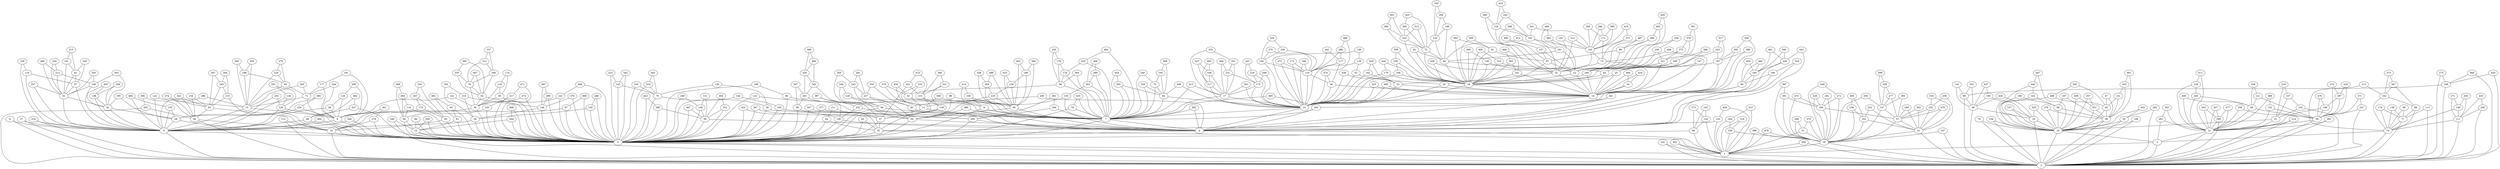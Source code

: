 graph {
	0 [label=0]
	1 [label=1]
	2 [label=2]
	3 [label=3]
	4 [label=4]
	5 [label=5]
	6 [label=6]
	7 [label=7]
	8 [label=8]
	9 [label=9]
	10 [label=10]
	11 [label=11]
	12 [label=12]
	13 [label=13]
	14 [label=14]
	15 [label=15]
	16 [label=16]
	17 [label=17]
	18 [label=18]
	19 [label=19]
	20 [label=20]
	21 [label=21]
	22 [label=22]
	23 [label=23]
	24 [label=24]
	25 [label=25]
	26 [label=26]
	27 [label=27]
	28 [label=28]
	29 [label=29]
	30 [label=30]
	31 [label=31]
	32 [label=32]
	33 [label=33]
	34 [label=34]
	35 [label=35]
	36 [label=36]
	37 [label=37]
	38 [label=38]
	39 [label=39]
	40 [label=40]
	41 [label=41]
	42 [label=42]
	43 [label=43]
	44 [label=44]
	45 [label=45]
	46 [label=46]
	47 [label=47]
	48 [label=48]
	49 [label=49]
	50 [label=50]
	51 [label=51]
	52 [label=52]
	53 [label=53]
	54 [label=54]
	55 [label=55]
	56 [label=56]
	57 [label=57]
	58 [label=58]
	59 [label=59]
	60 [label=60]
	61 [label=61]
	62 [label=62]
	63 [label=63]
	64 [label=64]
	65 [label=65]
	66 [label=66]
	67 [label=67]
	68 [label=68]
	69 [label=69]
	70 [label=70]
	71 [label=71]
	72 [label=72]
	73 [label=73]
	74 [label=74]
	75 [label=75]
	76 [label=76]
	77 [label=77]
	78 [label=78]
	79 [label=79]
	80 [label=80]
	81 [label=81]
	82 [label=82]
	83 [label=83]
	84 [label=84]
	85 [label=85]
	86 [label=86]
	87 [label=87]
	88 [label=88]
	89 [label=89]
	90 [label=90]
	91 [label=91]
	92 [label=92]
	93 [label=93]
	94 [label=94]
	95 [label=95]
	96 [label=96]
	97 [label=97]
	98 [label=98]
	99 [label=99]
	100 [label=100]
	101 [label=101]
	102 [label=102]
	103 [label=103]
	104 [label=104]
	105 [label=105]
	106 [label=106]
	107 [label=107]
	108 [label=108]
	109 [label=109]
	110 [label=110]
	111 [label=111]
	112 [label=112]
	113 [label=113]
	114 [label=114]
	115 [label=115]
	116 [label=116]
	117 [label=117]
	118 [label=118]
	119 [label=119]
	120 [label=120]
	121 [label=121]
	122 [label=122]
	123 [label=123]
	124 [label=124]
	125 [label=125]
	126 [label=126]
	127 [label=127]
	128 [label=128]
	129 [label=129]
	130 [label=130]
	131 [label=131]
	132 [label=132]
	133 [label=133]
	134 [label=134]
	135 [label=135]
	136 [label=136]
	137 [label=137]
	138 [label=138]
	139 [label=139]
	140 [label=140]
	141 [label=141]
	142 [label=142]
	143 [label=143]
	144 [label=144]
	145 [label=145]
	146 [label=146]
	147 [label=147]
	148 [label=148]
	149 [label=149]
	150 [label=150]
	151 [label=151]
	152 [label=152]
	153 [label=153]
	154 [label=154]
	155 [label=155]
	156 [label=156]
	157 [label=157]
	158 [label=158]
	159 [label=159]
	160 [label=160]
	161 [label=161]
	162 [label=162]
	163 [label=163]
	164 [label=164]
	165 [label=165]
	166 [label=166]
	167 [label=167]
	168 [label=168]
	169 [label=169]
	170 [label=170]
	171 [label=171]
	172 [label=172]
	173 [label=173]
	174 [label=174]
	175 [label=175]
	176 [label=176]
	177 [label=177]
	178 [label=178]
	179 [label=179]
	180 [label=180]
	181 [label=181]
	182 [label=182]
	183 [label=183]
	184 [label=184]
	185 [label=185]
	186 [label=186]
	187 [label=187]
	188 [label=188]
	189 [label=189]
	190 [label=190]
	191 [label=191]
	192 [label=192]
	193 [label=193]
	194 [label=194]
	195 [label=195]
	196 [label=196]
	197 [label=197]
	198 [label=198]
	199 [label=199]
	200 [label=200]
	201 [label=201]
	202 [label=202]
	203 [label=203]
	204 [label=204]
	205 [label=205]
	206 [label=206]
	207 [label=207]
	208 [label=208]
	209 [label=209]
	210 [label=210]
	211 [label=211]
	212 [label=212]
	213 [label=213]
	214 [label=214]
	215 [label=215]
	216 [label=216]
	217 [label=217]
	218 [label=218]
	219 [label=219]
	220 [label=220]
	221 [label=221]
	222 [label=222]
	223 [label=223]
	224 [label=224]
	225 [label=225]
	226 [label=226]
	227 [label=227]
	228 [label=228]
	229 [label=229]
	230 [label=230]
	231 [label=231]
	232 [label=232]
	233 [label=233]
	234 [label=234]
	235 [label=235]
	236 [label=236]
	237 [label=237]
	238 [label=238]
	239 [label=239]
	240 [label=240]
	241 [label=241]
	242 [label=242]
	243 [label=243]
	244 [label=244]
	245 [label=245]
	246 [label=246]
	247 [label=247]
	248 [label=248]
	249 [label=249]
	250 [label=250]
	251 [label=251]
	252 [label=252]
	253 [label=253]
	254 [label=254]
	255 [label=255]
	256 [label=256]
	257 [label=257]
	258 [label=258]
	259 [label=259]
	260 [label=260]
	261 [label=261]
	262 [label=262]
	263 [label=263]
	264 [label=264]
	265 [label=265]
	266 [label=266]
	267 [label=267]
	268 [label=268]
	269 [label=269]
	270 [label=270]
	271 [label=271]
	272 [label=272]
	273 [label=273]
	274 [label=274]
	275 [label=275]
	276 [label=276]
	277 [label=277]
	278 [label=278]
	279 [label=279]
	280 [label=280]
	281 [label=281]
	282 [label=282]
	283 [label=283]
	284 [label=284]
	285 [label=285]
	286 [label=286]
	287 [label=287]
	288 [label=288]
	289 [label=289]
	290 [label=290]
	291 [label=291]
	292 [label=292]
	293 [label=293]
	294 [label=294]
	295 [label=295]
	296 [label=296]
	297 [label=297]
	298 [label=298]
	299 [label=299]
	300 [label=300]
	301 [label=301]
	302 [label=302]
	303 [label=303]
	304 [label=304]
	305 [label=305]
	306 [label=306]
	307 [label=307]
	308 [label=308]
	309 [label=309]
	310 [label=310]
	311 [label=311]
	312 [label=312]
	313 [label=313]
	314 [label=314]
	315 [label=315]
	316 [label=316]
	317 [label=317]
	318 [label=318]
	319 [label=319]
	320 [label=320]
	321 [label=321]
	322 [label=322]
	323 [label=323]
	324 [label=324]
	325 [label=325]
	326 [label=326]
	327 [label=327]
	328 [label=328]
	329 [label=329]
	330 [label=330]
	331 [label=331]
	332 [label=332]
	333 [label=333]
	334 [label=334]
	335 [label=335]
	336 [label=336]
	337 [label=337]
	338 [label=338]
	339 [label=339]
	340 [label=340]
	341 [label=341]
	342 [label=342]
	343 [label=343]
	344 [label=344]
	345 [label=345]
	346 [label=346]
	347 [label=347]
	348 [label=348]
	349 [label=349]
	350 [label=350]
	351 [label=351]
	352 [label=352]
	353 [label=353]
	354 [label=354]
	355 [label=355]
	356 [label=356]
	357 [label=357]
	358 [label=358]
	359 [label=359]
	360 [label=360]
	361 [label=361]
	362 [label=362]
	363 [label=363]
	364 [label=364]
	365 [label=365]
	366 [label=366]
	367 [label=367]
	368 [label=368]
	369 [label=369]
	370 [label=370]
	371 [label=371]
	372 [label=372]
	373 [label=373]
	374 [label=374]
	375 [label=375]
	376 [label=376]
	377 [label=377]
	378 [label=378]
	379 [label=379]
	380 [label=380]
	381 [label=381]
	382 [label=382]
	383 [label=383]
	384 [label=384]
	385 [label=385]
	386 [label=386]
	387 [label=387]
	388 [label=388]
	389 [label=389]
	390 [label=390]
	391 [label=391]
	392 [label=392]
	393 [label=393]
	394 [label=394]
	395 [label=395]
	396 [label=396]
	397 [label=397]
	398 [label=398]
	399 [label=399]
	400 [label=400]
	401 [label=401]
	402 [label=402]
	403 [label=403]
	404 [label=404]
	405 [label=405]
	406 [label=406]
	407 [label=407]
	408 [label=408]
	409 [label=409]
	410 [label=410]
	411 [label=411]
	412 [label=412]
	413 [label=413]
	414 [label=414]
	415 [label=415]
	416 [label=416]
	417 [label=417]
	418 [label=418]
	419 [label=419]
	420 [label=420]
	421 [label=421]
	422 [label=422]
	423 [label=423]
	424 [label=424]
	425 [label=425]
	426 [label=426]
	427 [label=427]
	428 [label=428]
	429 [label=429]
	430 [label=430]
	431 [label=431]
	432 [label=432]
	433 [label=433]
	434 [label=434]
	435 [label=435]
	436 [label=436]
	437 [label=437]
	438 [label=438]
	439 [label=439]
	440 [label=440]
	441 [label=441]
	442 [label=442]
	443 [label=443]
	444 [label=444]
	445 [label=445]
	446 [label=446]
	447 [label=447]
	448 [label=448]
	449 [label=449]
	450 [label=450]
	451 [label=451]
	452 [label=452]
	453 [label=453]
	454 [label=454]
	455 [label=455]
	456 [label=456]
	457 [label=457]
	458 [label=458]
	459 [label=459]
	460 [label=460]
	461 [label=461]
	462 [label=462]
	463 [label=463]
	464 [label=464]
	465 [label=465]
	466 [label=466]
	467 [label=467]
	468 [label=468]
	469 [label=469]
	470 [label=470]
	471 [label=471]
	472 [label=472]
	473 [label=473]
	474 [label=474]
	475 [label=475]
	476 [label=476]
	477 [label=477]
	478 [label=478]
	479 [label=479]
	480 [label=480]
	481 [label=481]
	482 [label=482]
	483 [label=483]
	484 [label=484]
	485 [label=485]
	486 [label=486]
	487 [label=487]
	488 [label=488]
	489 [label=489]
	490 [label=490]
	491 [label=491]
	492 [label=492]
	493 [label=493]
	494 [label=494]
	495 [label=495]
	496 [label=496]
	497 [label=497]
	498 [label=498]
	499 [label=499]
	0 -- 1
	1 -- 2
	2 -- 0
	3 -- 1
	3 -- 2
	4 -- 0
	4 -- 1
	5 -- 2
	5 -- 0
	6 -- 5
	6 -- 0
	7 -- 4
	7 -- 0
	8 -- 7
	8 -- 0
	9 -- 5
	9 -- 2
	10 -- 3
	10 -- 2
	11 -- 7
	11 -- 0
	12 -- 2
	12 -- 0
	13 -- 7
	13 -- 4
	14 -- 13
	14 -- 4
	15 -- 6
	15 -- 5
	16 -- 10
	16 -- 2
	17 -- 13
	17 -- 7
	18 -- 14
	18 -- 13
	19 -- 1
	19 -- 2
	20 -- 14
	20 -- 13
	21 -- 3
	21 -- 2
	22 -- 18
	22 -- 14
	23 -- 14
	23 -- 13
	24 -- 4
	24 -- 0
	25 -- 18
	25 -- 14
	26 -- 6
	26 -- 5
	27 -- 5
	27 -- 2
	28 -- 5
	28 -- 0
	29 -- 5
	29 -- 0
	30 -- 7
	30 -- 0
	31 -- 19
	31 -- 1
	32 -- 20
	32 -- 14
	33 -- 2
	33 -- 0
	34 -- 14
	34 -- 13
	35 -- 0
	35 -- 1
	36 -- 6
	36 -- 0
	37 -- 35
	37 -- 0
	38 -- 10
	38 -- 2
	39 -- 4
	39 -- 0
	40 -- 38
	40 -- 10
	41 -- 19
	41 -- 2
	42 -- 28
	42 -- 5
	43 -- 11
	43 -- 7
	44 -- 35
	44 -- 0
	45 -- 35
	45 -- 0
	46 -- 14
	46 -- 13
	47 -- 40
	47 -- 38
	48 -- 5
	48 -- 0
	49 -- 16
	49 -- 2
	50 -- 21
	50 -- 2
	51 -- 10
	51 -- 2
	52 -- 42
	52 -- 5
	53 -- 20
	53 -- 13
	54 -- 36
	54 -- 0
	55 -- 10
	55 -- 2
	56 -- 33
	56 -- 2
	57 -- 41
	57 -- 19
	58 -- 37
	58 -- 0
	59 -- 38
	59 -- 10
	60 -- 24
	60 -- 4
	61 -- 12
	61 -- 0
	62 -- 13
	62 -- 7
	63 -- 24
	63 -- 4
	64 -- 22
	64 -- 18
	65 -- 56
	65 -- 33
	66 -- 12
	66 -- 0
	67 -- 52
	67 -- 5
	68 -- 8
	68 -- 0
	69 -- 49
	69 -- 2
	70 -- 10
	70 -- 2
	71 -- 15
	71 -- 6
	72 -- 64
	72 -- 18
	73 -- 32
	73 -- 14
	74 -- 3
	74 -- 2
	75 -- 62
	75 -- 7
	76 -- 30
	76 -- 0
	77 -- 74
	77 -- 2
	78 -- 54
	78 -- 36
	79 -- 7
	79 -- 0
	80 -- 50
	80 -- 21
	81 -- 67
	81 -- 52
	82 -- 18
	82 -- 14
	83 -- 36
	83 -- 0
	84 -- 7
	84 -- 0
	85 -- 33
	85 -- 0
	86 -- 60
	86 -- 24
	87 -- 22
	87 -- 18
	88 -- 77
	88 -- 74
	89 -- 87
	89 -- 22
	90 -- 0
	90 -- 1
	91 -- 87
	91 -- 18
	92 -- 64
	92 -- 18
	93 -- 61
	93 -- 0
	94 -- 12
	94 -- 0
	95 -- 71
	95 -- 15
	96 -- 77
	96 -- 74
	97 -- 6
	97 -- 0
	98 -- 43
	98 -- 7
	99 -- 14
	99 -- 4
	100 -- 8
	100 -- 7
	101 -- 81
	101 -- 52
	102 -- 51
	102 -- 2
	103 -- 73
	103 -- 32
	104 -- 10
	104 -- 2
	105 -- 7
	105 -- 0
	106 -- 39
	106 -- 0
	107 -- 102
	107 -- 51
	108 -- 10
	108 -- 2
	109 -- 19
	109 -- 1
	110 -- 46
	110 -- 13
	111 -- 74
	111 -- 2
	112 -- 33
	112 -- 2
	113 -- 65
	113 -- 33
	114 -- 84
	114 -- 0
	115 -- 77
	115 -- 2
	116 -- 94
	116 -- 0
	117 -- 110
	117 -- 46
	118 -- 83
	118 -- 36
	119 -- 67
	119 -- 5
	120 -- 6
	120 -- 5
	121 -- 80
	121 -- 50
	122 -- 36
	122 -- 0
	123 -- 15
	123 -- 5
	124 -- 84
	124 -- 7
	125 -- 60
	125 -- 24
	126 -- 26
	126 -- 6
	127 -- 57
	127 -- 19
	128 -- 120
	128 -- 5
	129 -- 53
	129 -- 13
	130 -- 76
	130 -- 30
	131 -- 106
	131 -- 39
	132 -- 36
	132 -- 6
	133 -- 72
	133 -- 64
	134 -- 90
	134 -- 1
	135 -- 28
	135 -- 5
	136 -- 42
	136 -- 5
	137 -- 87
	137 -- 22
	138 -- 77
	138 -- 74
	139 -- 37
	139 -- 35
	140 -- 82
	140 -- 18
	141 -- 1
	141 -- 2
	142 -- 69
	142 -- 49
	143 -- 76
	143 -- 0
	144 -- 105
	144 -- 0
	145 -- 103
	145 -- 32
	146 -- 111
	146 -- 74
	147 -- 25
	147 -- 14
	148 -- 129
	148 -- 13
	149 -- 29
	149 -- 0
	150 -- 29
	150 -- 0
	151 -- 40
	151 -- 38
	152 -- 50
	152 -- 21
	153 -- 35
	153 -- 1
	154 -- 65
	154 -- 56
	155 -- 11
	155 -- 7
	156 -- 110
	156 -- 13
	157 -- 16
	157 -- 10
	158 -- 4
	158 -- 0
	159 -- 125
	159 -- 60
	160 -- 99
	160 -- 4
	161 -- 64
	161 -- 22
	162 -- 88
	162 -- 74
	163 -- 134
	163 -- 90
	164 -- 109
	164 -- 1
	165 -- 75
	165 -- 62
	166 -- 57
	166 -- 19
	167 -- 59
	167 -- 38
	168 -- 106
	168 -- 0
	169 -- 57
	169 -- 41
	170 -- 18
	170 -- 13
	171 -- 103
	171 -- 73
	172 -- 110
	172 -- 13
	173 -- 85
	173 -- 33
	174 -- 118
	174 -- 83
	175 -- 17
	175 -- 13
	176 -- 98
	176 -- 7
	177 -- 71
	177 -- 6
	178 -- 176
	178 -- 98
	179 -- 77
	179 -- 74
	180 -- 159
	180 -- 60
	181 -- 177
	181 -- 6
	182 -- 23
	182 -- 13
	183 -- 113
	183 -- 65
	184 -- 124
	184 -- 84
	185 -- 99
	185 -- 4
	186 -- 133
	186 -- 64
	187 -- 82
	187 -- 14
	188 -- 95
	188 -- 15
	189 -- 68
	189 -- 0
	190 -- 23
	190 -- 14
	191 -- 103
	191 -- 32
	192 -- 41
	192 -- 19
	193 -- 49
	193 -- 16
	194 -- 18
	194 -- 13
	195 -- 42
	195 -- 28
	196 -- 52
	196 -- 42
	197 -- 19
	197 -- 2
	198 -- 59
	198 -- 10
	199 -- 50
	199 -- 21
	200 -- 63
	200 -- 4
	201 -- 58
	201 -- 37
	202 -- 120
	202 -- 5
	203 -- 196
	203 -- 52
	204 -- 146
	204 -- 111
	205 -- 56
	205 -- 2
	206 -- 186
	206 -- 133
	207 -- 173
	207 -- 85
	208 -- 121
	208 -- 80
	209 -- 126
	209 -- 6
	210 -- 139
	210 -- 37
	211 -- 44
	211 -- 35
	212 -- 196
	212 -- 52
	213 -- 162
	213 -- 74
	214 -- 21
	214 -- 2
	215 -- 101
	215 -- 81
	216 -- 76
	216 -- 0
	217 -- 17
	217 -- 13
	218 -- 191
	218 -- 32
	219 -- 107
	219 -- 51
	220 -- 28
	220 -- 0
	221 -- 190
	221 -- 14
	222 -- 158
	222 -- 4
	223 -- 143
	223 -- 0
	224 -- 95
	224 -- 15
	225 -- 14
	225 -- 13
	226 -- 80
	226 -- 21
	227 -- 63
	227 -- 24
	228 -- 226
	228 -- 21
	229 -- 166
	229 -- 19
	230 -- 194
	230 -- 18
	231 -- 175
	231 -- 17
	232 -- 57
	232 -- 41
	233 -- 43
	233 -- 11
	234 -- 175
	234 -- 13
	235 -- 176
	235 -- 7
	236 -- 221
	236 -- 190
	237 -- 234
	237 -- 175
	238 -- 192
	238 -- 19
	239 -- 119
	239 -- 5
	240 -- 21
	240 -- 2
	241 -- 18
	241 -- 14
	242 -- 227
	242 -- 24
	243 -- 187
	243 -- 82
	244 -- 71
	244 -- 6
	245 -- 218
	245 -- 191
	246 -- 78
	246 -- 54
	247 -- 50
	247 -- 2
	248 -- 69
	248 -- 2
	249 -- 75
	249 -- 7
	250 -- 12
	250 -- 0
	251 -- 128
	251 -- 120
	252 -- 39
	252 -- 0
	253 -- 72
	253 -- 18
	254 -- 212
	254 -- 52
	255 -- 78
	255 -- 54
	256 -- 232
	256 -- 41
	257 -- 52
	257 -- 5
	258 -- 136
	258 -- 42
	259 -- 50
	259 -- 21
	260 -- 171
	260 -- 103
	261 -- 21
	261 -- 3
	262 -- 216
	262 -- 76
	263 -- 7
	263 -- 4
	264 -- 183
	264 -- 113
	265 -- 71
	265 -- 15
	266 -- 31
	266 -- 19
	267 -- 24
	267 -- 0
	268 -- 40
	268 -- 10
	269 -- 175
	269 -- 13
	270 -- 156
	270 -- 110
	271 -- 146
	271 -- 111
	272 -- 166
	272 -- 19
	273 -- 134
	273 -- 90
	274 -- 65
	274 -- 56
	275 -- 248
	275 -- 2
	276 -- 38
	276 -- 10
	277 -- 127
	277 -- 57
	278 -- 33
	278 -- 0
	279 -- 224
	279 -- 95
	280 -- 117
	280 -- 110
	281 -- 166
	281 -- 19
	282 -- 55
	282 -- 2
	283 -- 116
	283 -- 94
	284 -- 171
	284 -- 103
	285 -- 187
	285 -- 14
	286 -- 150
	286 -- 0
	287 -- 183
	287 -- 65
	288 -- 39
	288 -- 0
	289 -- 212
	289 -- 52
	290 -- 149
	290 -- 0
	291 -- 242
	291 -- 227
	292 -- 7
	292 -- 4
	293 -- 4
	293 -- 0
	294 -- 293
	294 -- 4
	295 -- 111
	295 -- 2
	296 -- 15
	296 -- 5
	297 -- 199
	297 -- 50
	298 -- 25
	298 -- 18
	299 -- 91
	299 -- 18
	300 -- 253
	300 -- 72
	301 -- 21
	301 -- 2
	302 -- 57
	302 -- 41
	303 -- 196
	303 -- 42
	304 -- 125
	304 -- 60
	305 -- 62
	305 -- 7
	306 -- 205
	306 -- 56
	307 -- 201
	307 -- 58
	308 -- 165
	308 -- 62
	309 -- 230
	309 -- 18
	310 -- 232
	310 -- 41
	311 -- 103
	311 -- 32
	312 -- 246
	312 -- 78
	313 -- 253
	313 -- 72
	314 -- 82
	314 -- 18
	315 -- 164
	315 -- 1
	316 -- 5
	316 -- 2
	317 -- 243
	317 -- 187
	318 -- 149
	318 -- 29
	319 -- 109
	319 -- 1
	320 -- 277
	320 -- 127
	321 -- 210
	321 -- 139
	322 -- 59
	322 -- 10
	323 -- 65
	323 -- 56
	324 -- 160
	324 -- 4
	325 -- 16
	325 -- 10
	326 -- 156
	326 -- 110
	327 -- 48
	327 -- 0
	328 -- 326
	328 -- 156
	329 -- 185
	329 -- 4
	330 -- 94
	330 -- 0
	331 -- 231
	331 -- 17
	332 -- 76
	332 -- 0
	333 -- 331
	333 -- 17
	334 -- 207
	334 -- 85
	335 -- 206
	335 -- 133
	336 -- 217
	336 -- 17
	337 -- 312
	337 -- 246
	338 -- 304
	338 -- 60
	339 -- 62
	339 -- 7
	340 -- 12
	340 -- 2
	341 -- 191
	341 -- 103
	342 -- 143
	342 -- 0
	343 -- 201
	343 -- 37
	344 -- 110
	344 -- 13
	345 -- 268
	345 -- 40
	346 -- 329
	346 -- 185
	347 -- 293
	347 -- 0
	348 -- 11
	348 -- 7
	349 -- 5
	349 -- 0
	350 -- 188
	350 -- 15
	351 -- 38
	351 -- 10
	352 -- 1
	352 -- 2
	353 -- 69
	353 -- 49
	354 -- 227
	354 -- 63
	355 -- 261
	355 -- 21
	356 -- 127
	356 -- 19
	357 -- 351
	357 -- 10
	358 -- 285
	358 -- 14
	359 -- 242
	359 -- 24
	360 -- 188
	360 -- 15
	361 -- 17
	361 -- 13
	362 -- 155
	362 -- 7
	363 -- 241
	363 -- 18
	364 -- 98
	364 -- 7
	365 -- 161
	365 -- 22
	366 -- 298
	366 -- 25
	367 -- 162
	367 -- 88
	368 -- 152
	368 -- 21
	369 -- 248
	369 -- 2
	370 -- 31
	370 -- 19
	371 -- 247
	371 -- 50
	372 -- 103
	372 -- 73
	373 -- 367
	373 -- 162
	374 -- 297
	374 -- 50
	375 -- 221
	375 -- 190
	376 -- 149
	376 -- 0
	377 -- 293
	377 -- 0
	378 -- 375
	378 -- 221
	379 -- 43
	379 -- 11
	380 -- 321
	380 -- 210
	381 -- 378
	381 -- 221
	382 -- 220
	382 -- 28
	383 -- 91
	383 -- 18
	384 -- 253
	384 -- 72
	385 -- 218
	385 -- 32
	386 -- 187
	386 -- 14
	387 -- 222
	387 -- 158
	388 -- 191
	388 -- 32
	389 -- 362
	389 -- 7
	390 -- 171
	390 -- 103
	391 -- 166
	391 -- 19
	392 -- 318
	392 -- 29
	393 -- 127
	393 -- 57
	394 -- 180
	394 -- 60
	395 -- 255
	395 -- 54
	396 -- 19
	396 -- 1
	397 -- 391
	397 -- 19
	398 -- 89
	398 -- 22
	399 -- 320
	399 -- 127
	400 -- 314
	400 -- 18
	401 -- 278
	401 -- 33
	402 -- 398
	402 -- 22
	403 -- 180
	403 -- 60
	404 -- 252
	404 -- 39
	405 -- 185
	405 -- 99
	406 -- 389
	406 -- 362
	407 -- 78
	407 -- 54
	408 -- 97
	408 -- 0
	409 -- 80
	409 -- 21
	410 -- 159
	410 -- 60
	411 -- 228
	411 -- 21
	412 -- 161
	412 -- 64
	413 -- 17
	413 -- 7
	414 -- 100
	414 -- 8
	415 -- 245
	415 -- 218
	416 -- 34
	416 -- 14
	417 -- 330
	417 -- 0
	418 -- 297
	418 -- 50
	419 -- 372
	419 -- 103
	420 -- 248
	420 -- 2
	421 -- 210
	421 -- 37
	422 -- 158
	422 -- 0
	423 -- 288
	423 -- 0
	424 -- 170
	424 -- 18
	425 -- 300
	425 -- 72
	426 -- 49
	426 -- 16
	427 -- 336
	427 -- 217
	428 -- 182
	428 -- 23
	429 -- 402
	429 -- 22
	430 -- 343
	430 -- 201
	431 -- 192
	431 -- 41
	432 -- 55
	432 -- 10
	433 -- 295
	433 -- 111
	434 -- 43
	434 -- 11
	435 -- 79
	435 -- 7
	436 -- 32
	436 -- 20
	437 -- 193
	437 -- 49
	438 -- 23
	438 -- 13
	439 -- 351
	439 -- 10
	440 -- 322
	440 -- 10
	441 -- 263
	441 -- 4
	442 -- 117
	442 -- 110
	443 -- 329
	443 -- 4
	444 -- 12
	444 -- 0
	445 -- 81
	445 -- 67
	446 -- 231
	446 -- 17
	447 -- 440
	447 -- 10
	448 -- 73
	448 -- 14
	449 -- 272
	449 -- 19
	450 -- 178
	450 -- 98
	451 -- 384
	451 -- 253
	452 -- 151
	452 -- 38
	453 -- 240
	453 -- 21
	454 -- 305
	454 -- 7
	455 -- 136
	455 -- 5
	456 -- 236
	456 -- 190
	457 -- 240
	457 -- 21
	458 -- 1
	458 -- 2
	459 -- 153
	459 -- 1
	460 -- 140
	460 -- 18
	461 -- 329
	461 -- 185
	462 -- 327
	462 -- 48
	463 -- 238
	463 -- 192
	464 -- 5
	464 -- 0
	465 -- 263
	465 -- 7
	466 -- 444
	466 -- 0
	467 -- 39
	467 -- 0
	468 -- 363
	468 -- 241
	469 -- 280
	469 -- 110
	470 -- 46
	470 -- 13
	471 -- 417
	471 -- 0
	472 -- 110
	472 -- 13
	473 -- 421
	473 -- 210
	474 -- 36
	474 -- 0
	475 -- 166
	475 -- 19
	476 -- 57
	476 -- 41
	477 -- 240
	477 -- 21
	478 -- 19
	478 -- 1
	479 -- 199
	479 -- 50
	480 -- 24
	480 -- 4
	481 -- 294
	481 -- 293
	482 -- 93
	482 -- 61
	483 -- 185
	483 -- 99
	484 -- 365
	484 -- 161
	485 -- 14
	485 -- 13
	486 -- 430
	486 -- 343
	487 -- 89
	487 -- 22
	488 -- 304
	488 -- 60
	489 -- 283
	489 -- 94
	490 -- 137
	490 -- 87
	491 -- 452
	491 -- 38
	492 -- 235
	492 -- 7
	493 -- 336
	493 -- 217
	494 -- 34
	494 -- 14
	495 -- 135
	495 -- 5
	496 -- 62
	496 -- 13
	497 -- 290
	497 -- 149
	498 -- 122
	498 -- 0
	499 -- 486
	499 -- 430
}
